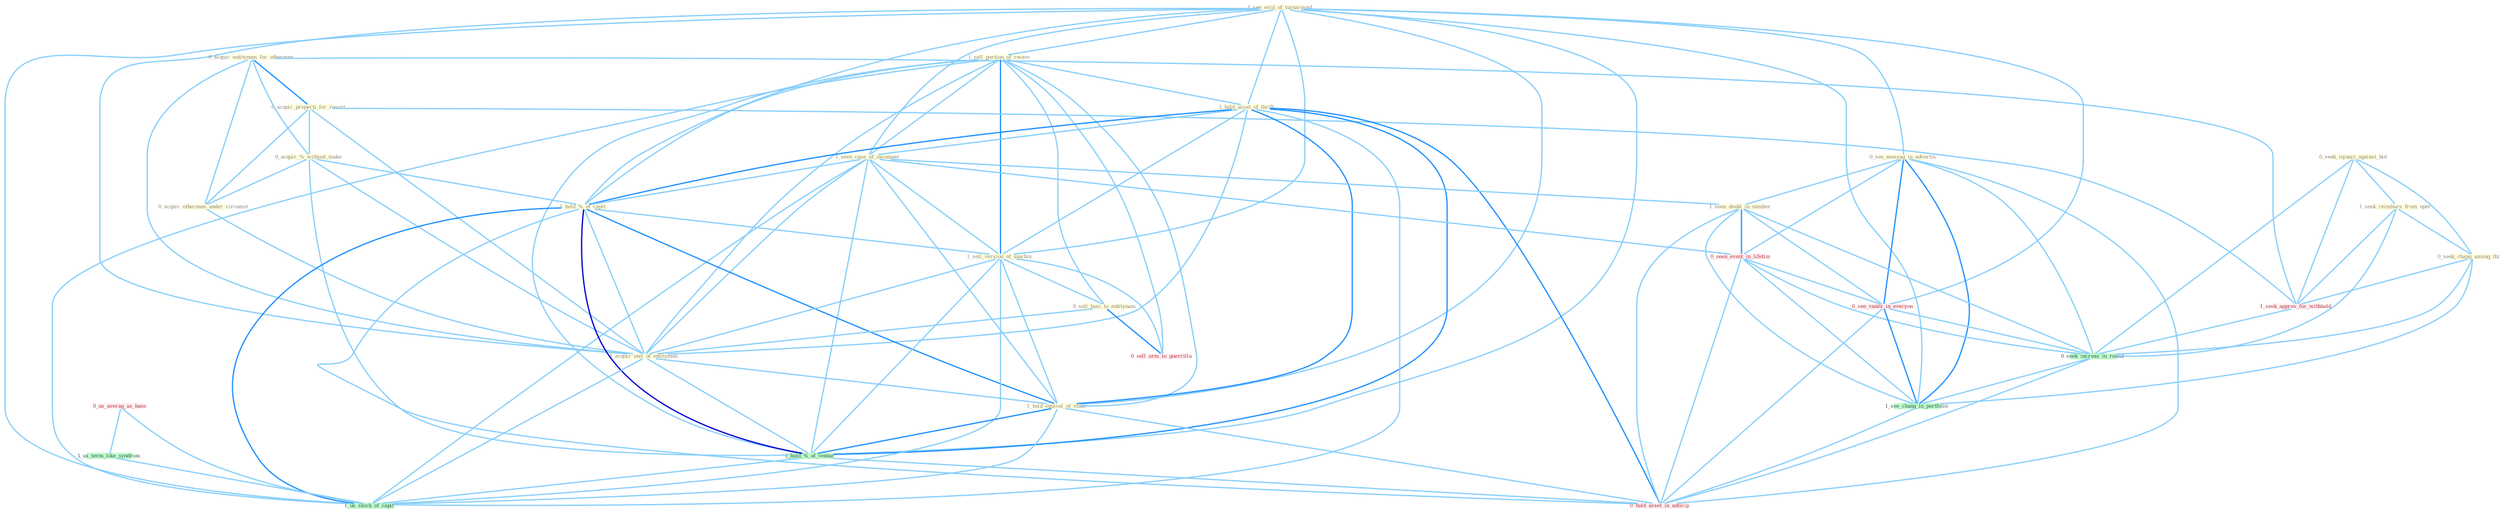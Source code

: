 Graph G{ 
    node
    [shape=polygon,style=filled,width=.5,height=.06,color="#BDFCC9",fixedsize=true,fontsize=4,
    fontcolor="#2f4f4f"];
    {node
    [color="#ffffe0", fontcolor="#8b7d6b"] "1_see_evid_of_turnaround " "0_acquir_entitynam_for_othernum " "0_see_messag_in_advertis " "1_sell_portion_of_receiv " "0_seek_injunct_against_bid " "0_acquir_properti_for_resort " "1_hold_asset_of_thrift " "1_seek_reimburs_from_oper " "0_seek_chang_among_thing " "1_seen_case_of_incompet " "0_acquir_%_without_make " "0_acquir_othernum_under_circumst " "1_hold_%_of_capit " "1_sell_version_of_machin " "0_sell_busi_to_entitynam " "1_seen_doubl_in_number " "1_acquir_unit_of_entitynam " "1_hold_equival_of_stake "}
{node [color="#fff0f5", fontcolor="#b22222"] "0_seen_event_in_lifetim " "0_us_averag_as_base " "1_seek_approv_for_withhold " "0_see_vaniti_in_everyon " "0_sell_arm_to_guerrilla " "0_hold_asset_in_anticip "}
edge [color="#B0E2FF"];

	"1_see_evid_of_turnaround " -- "0_see_messag_in_advertis " [w="1", color="#87cefa" ];
	"1_see_evid_of_turnaround " -- "1_sell_portion_of_receiv " [w="1", color="#87cefa" ];
	"1_see_evid_of_turnaround " -- "1_hold_asset_of_thrift " [w="1", color="#87cefa" ];
	"1_see_evid_of_turnaround " -- "1_seen_case_of_incompet " [w="1", color="#87cefa" ];
	"1_see_evid_of_turnaround " -- "1_hold_%_of_capit " [w="1", color="#87cefa" ];
	"1_see_evid_of_turnaround " -- "1_sell_version_of_machin " [w="1", color="#87cefa" ];
	"1_see_evid_of_turnaround " -- "1_acquir_unit_of_entitynam " [w="1", color="#87cefa" ];
	"1_see_evid_of_turnaround " -- "1_hold_equival_of_stake " [w="1", color="#87cefa" ];
	"1_see_evid_of_turnaround " -- "1_hold_%_of_ventur " [w="1", color="#87cefa" ];
	"1_see_evid_of_turnaround " -- "0_see_vaniti_in_everyon " [w="1", color="#87cefa" ];
	"1_see_evid_of_turnaround " -- "1_us_stock_of_capit " [w="1", color="#87cefa" ];
	"1_see_evid_of_turnaround " -- "1_see_chang_in_portfolio " [w="1", color="#87cefa" ];
	"0_acquir_entitynam_for_othernum " -- "0_acquir_properti_for_resort " [w="2", color="#1e90ff" , len=0.8];
	"0_acquir_entitynam_for_othernum " -- "0_acquir_%_without_make " [w="1", color="#87cefa" ];
	"0_acquir_entitynam_for_othernum " -- "0_acquir_othernum_under_circumst " [w="1", color="#87cefa" ];
	"0_acquir_entitynam_for_othernum " -- "1_acquir_unit_of_entitynam " [w="1", color="#87cefa" ];
	"0_acquir_entitynam_for_othernum " -- "1_seek_approv_for_withhold " [w="1", color="#87cefa" ];
	"0_see_messag_in_advertis " -- "1_seen_doubl_in_number " [w="1", color="#87cefa" ];
	"0_see_messag_in_advertis " -- "0_seen_event_in_lifetim " [w="1", color="#87cefa" ];
	"0_see_messag_in_advertis " -- "0_see_vaniti_in_everyon " [w="2", color="#1e90ff" , len=0.8];
	"0_see_messag_in_advertis " -- "0_seek_increas_in_round " [w="1", color="#87cefa" ];
	"0_see_messag_in_advertis " -- "1_see_chang_in_portfolio " [w="2", color="#1e90ff" , len=0.8];
	"0_see_messag_in_advertis " -- "0_hold_asset_in_anticip " [w="1", color="#87cefa" ];
	"1_sell_portion_of_receiv " -- "1_hold_asset_of_thrift " [w="1", color="#87cefa" ];
	"1_sell_portion_of_receiv " -- "1_seen_case_of_incompet " [w="1", color="#87cefa" ];
	"1_sell_portion_of_receiv " -- "1_hold_%_of_capit " [w="1", color="#87cefa" ];
	"1_sell_portion_of_receiv " -- "1_sell_version_of_machin " [w="2", color="#1e90ff" , len=0.8];
	"1_sell_portion_of_receiv " -- "0_sell_busi_to_entitynam " [w="1", color="#87cefa" ];
	"1_sell_portion_of_receiv " -- "1_acquir_unit_of_entitynam " [w="1", color="#87cefa" ];
	"1_sell_portion_of_receiv " -- "1_hold_equival_of_stake " [w="1", color="#87cefa" ];
	"1_sell_portion_of_receiv " -- "1_hold_%_of_ventur " [w="1", color="#87cefa" ];
	"1_sell_portion_of_receiv " -- "0_sell_arm_to_guerrilla " [w="1", color="#87cefa" ];
	"1_sell_portion_of_receiv " -- "1_us_stock_of_capit " [w="1", color="#87cefa" ];
	"0_seek_injunct_against_bid " -- "1_seek_reimburs_from_oper " [w="1", color="#87cefa" ];
	"0_seek_injunct_against_bid " -- "0_seek_chang_among_thing " [w="1", color="#87cefa" ];
	"0_seek_injunct_against_bid " -- "1_seek_approv_for_withhold " [w="1", color="#87cefa" ];
	"0_seek_injunct_against_bid " -- "0_seek_increas_in_round " [w="1", color="#87cefa" ];
	"0_acquir_properti_for_resort " -- "0_acquir_%_without_make " [w="1", color="#87cefa" ];
	"0_acquir_properti_for_resort " -- "0_acquir_othernum_under_circumst " [w="1", color="#87cefa" ];
	"0_acquir_properti_for_resort " -- "1_acquir_unit_of_entitynam " [w="1", color="#87cefa" ];
	"0_acquir_properti_for_resort " -- "1_seek_approv_for_withhold " [w="1", color="#87cefa" ];
	"1_hold_asset_of_thrift " -- "1_seen_case_of_incompet " [w="1", color="#87cefa" ];
	"1_hold_asset_of_thrift " -- "1_hold_%_of_capit " [w="2", color="#1e90ff" , len=0.8];
	"1_hold_asset_of_thrift " -- "1_sell_version_of_machin " [w="1", color="#87cefa" ];
	"1_hold_asset_of_thrift " -- "1_acquir_unit_of_entitynam " [w="1", color="#87cefa" ];
	"1_hold_asset_of_thrift " -- "1_hold_equival_of_stake " [w="2", color="#1e90ff" , len=0.8];
	"1_hold_asset_of_thrift " -- "1_hold_%_of_ventur " [w="2", color="#1e90ff" , len=0.8];
	"1_hold_asset_of_thrift " -- "1_us_stock_of_capit " [w="1", color="#87cefa" ];
	"1_hold_asset_of_thrift " -- "0_hold_asset_in_anticip " [w="2", color="#1e90ff" , len=0.8];
	"1_seek_reimburs_from_oper " -- "0_seek_chang_among_thing " [w="1", color="#87cefa" ];
	"1_seek_reimburs_from_oper " -- "1_seek_approv_for_withhold " [w="1", color="#87cefa" ];
	"1_seek_reimburs_from_oper " -- "0_seek_increas_in_round " [w="1", color="#87cefa" ];
	"0_seek_chang_among_thing " -- "1_seek_approv_for_withhold " [w="1", color="#87cefa" ];
	"0_seek_chang_among_thing " -- "0_seek_increas_in_round " [w="1", color="#87cefa" ];
	"0_seek_chang_among_thing " -- "1_see_chang_in_portfolio " [w="1", color="#87cefa" ];
	"1_seen_case_of_incompet " -- "1_hold_%_of_capit " [w="1", color="#87cefa" ];
	"1_seen_case_of_incompet " -- "1_sell_version_of_machin " [w="1", color="#87cefa" ];
	"1_seen_case_of_incompet " -- "1_seen_doubl_in_number " [w="1", color="#87cefa" ];
	"1_seen_case_of_incompet " -- "1_acquir_unit_of_entitynam " [w="1", color="#87cefa" ];
	"1_seen_case_of_incompet " -- "1_hold_equival_of_stake " [w="1", color="#87cefa" ];
	"1_seen_case_of_incompet " -- "0_seen_event_in_lifetim " [w="1", color="#87cefa" ];
	"1_seen_case_of_incompet " -- "1_hold_%_of_ventur " [w="1", color="#87cefa" ];
	"1_seen_case_of_incompet " -- "1_us_stock_of_capit " [w="1", color="#87cefa" ];
	"0_acquir_%_without_make " -- "0_acquir_othernum_under_circumst " [w="1", color="#87cefa" ];
	"0_acquir_%_without_make " -- "1_hold_%_of_capit " [w="1", color="#87cefa" ];
	"0_acquir_%_without_make " -- "1_acquir_unit_of_entitynam " [w="1", color="#87cefa" ];
	"0_acquir_%_without_make " -- "1_hold_%_of_ventur " [w="1", color="#87cefa" ];
	"0_acquir_othernum_under_circumst " -- "1_acquir_unit_of_entitynam " [w="1", color="#87cefa" ];
	"1_hold_%_of_capit " -- "1_sell_version_of_machin " [w="1", color="#87cefa" ];
	"1_hold_%_of_capit " -- "1_acquir_unit_of_entitynam " [w="1", color="#87cefa" ];
	"1_hold_%_of_capit " -- "1_hold_equival_of_stake " [w="2", color="#1e90ff" , len=0.8];
	"1_hold_%_of_capit " -- "1_hold_%_of_ventur " [w="3", color="#0000cd" , len=0.6];
	"1_hold_%_of_capit " -- "1_us_stock_of_capit " [w="2", color="#1e90ff" , len=0.8];
	"1_hold_%_of_capit " -- "0_hold_asset_in_anticip " [w="1", color="#87cefa" ];
	"1_sell_version_of_machin " -- "0_sell_busi_to_entitynam " [w="1", color="#87cefa" ];
	"1_sell_version_of_machin " -- "1_acquir_unit_of_entitynam " [w="1", color="#87cefa" ];
	"1_sell_version_of_machin " -- "1_hold_equival_of_stake " [w="1", color="#87cefa" ];
	"1_sell_version_of_machin " -- "1_hold_%_of_ventur " [w="1", color="#87cefa" ];
	"1_sell_version_of_machin " -- "0_sell_arm_to_guerrilla " [w="1", color="#87cefa" ];
	"1_sell_version_of_machin " -- "1_us_stock_of_capit " [w="1", color="#87cefa" ];
	"0_sell_busi_to_entitynam " -- "1_acquir_unit_of_entitynam " [w="1", color="#87cefa" ];
	"0_sell_busi_to_entitynam " -- "0_sell_arm_to_guerrilla " [w="2", color="#1e90ff" , len=0.8];
	"1_seen_doubl_in_number " -- "0_seen_event_in_lifetim " [w="2", color="#1e90ff" , len=0.8];
	"1_seen_doubl_in_number " -- "0_see_vaniti_in_everyon " [w="1", color="#87cefa" ];
	"1_seen_doubl_in_number " -- "0_seek_increas_in_round " [w="1", color="#87cefa" ];
	"1_seen_doubl_in_number " -- "1_see_chang_in_portfolio " [w="1", color="#87cefa" ];
	"1_seen_doubl_in_number " -- "0_hold_asset_in_anticip " [w="1", color="#87cefa" ];
	"1_acquir_unit_of_entitynam " -- "1_hold_equival_of_stake " [w="1", color="#87cefa" ];
	"1_acquir_unit_of_entitynam " -- "1_hold_%_of_ventur " [w="1", color="#87cefa" ];
	"1_acquir_unit_of_entitynam " -- "1_us_stock_of_capit " [w="1", color="#87cefa" ];
	"1_hold_equival_of_stake " -- "1_hold_%_of_ventur " [w="2", color="#1e90ff" , len=0.8];
	"1_hold_equival_of_stake " -- "1_us_stock_of_capit " [w="1", color="#87cefa" ];
	"1_hold_equival_of_stake " -- "0_hold_asset_in_anticip " [w="1", color="#87cefa" ];
	"0_seen_event_in_lifetim " -- "0_see_vaniti_in_everyon " [w="1", color="#87cefa" ];
	"0_seen_event_in_lifetim " -- "0_seek_increas_in_round " [w="1", color="#87cefa" ];
	"0_seen_event_in_lifetim " -- "1_see_chang_in_portfolio " [w="1", color="#87cefa" ];
	"0_seen_event_in_lifetim " -- "0_hold_asset_in_anticip " [w="1", color="#87cefa" ];
	"0_us_averag_as_base " -- "1_us_term_like_syndrom " [w="1", color="#87cefa" ];
	"0_us_averag_as_base " -- "1_us_stock_of_capit " [w="1", color="#87cefa" ];
	"1_us_term_like_syndrom " -- "1_us_stock_of_capit " [w="1", color="#87cefa" ];
	"1_seek_approv_for_withhold " -- "0_seek_increas_in_round " [w="1", color="#87cefa" ];
	"1_hold_%_of_ventur " -- "1_us_stock_of_capit " [w="1", color="#87cefa" ];
	"1_hold_%_of_ventur " -- "0_hold_asset_in_anticip " [w="1", color="#87cefa" ];
	"0_see_vaniti_in_everyon " -- "0_seek_increas_in_round " [w="1", color="#87cefa" ];
	"0_see_vaniti_in_everyon " -- "1_see_chang_in_portfolio " [w="2", color="#1e90ff" , len=0.8];
	"0_see_vaniti_in_everyon " -- "0_hold_asset_in_anticip " [w="1", color="#87cefa" ];
	"0_seek_increas_in_round " -- "1_see_chang_in_portfolio " [w="1", color="#87cefa" ];
	"0_seek_increas_in_round " -- "0_hold_asset_in_anticip " [w="1", color="#87cefa" ];
	"1_see_chang_in_portfolio " -- "0_hold_asset_in_anticip " [w="1", color="#87cefa" ];
}
